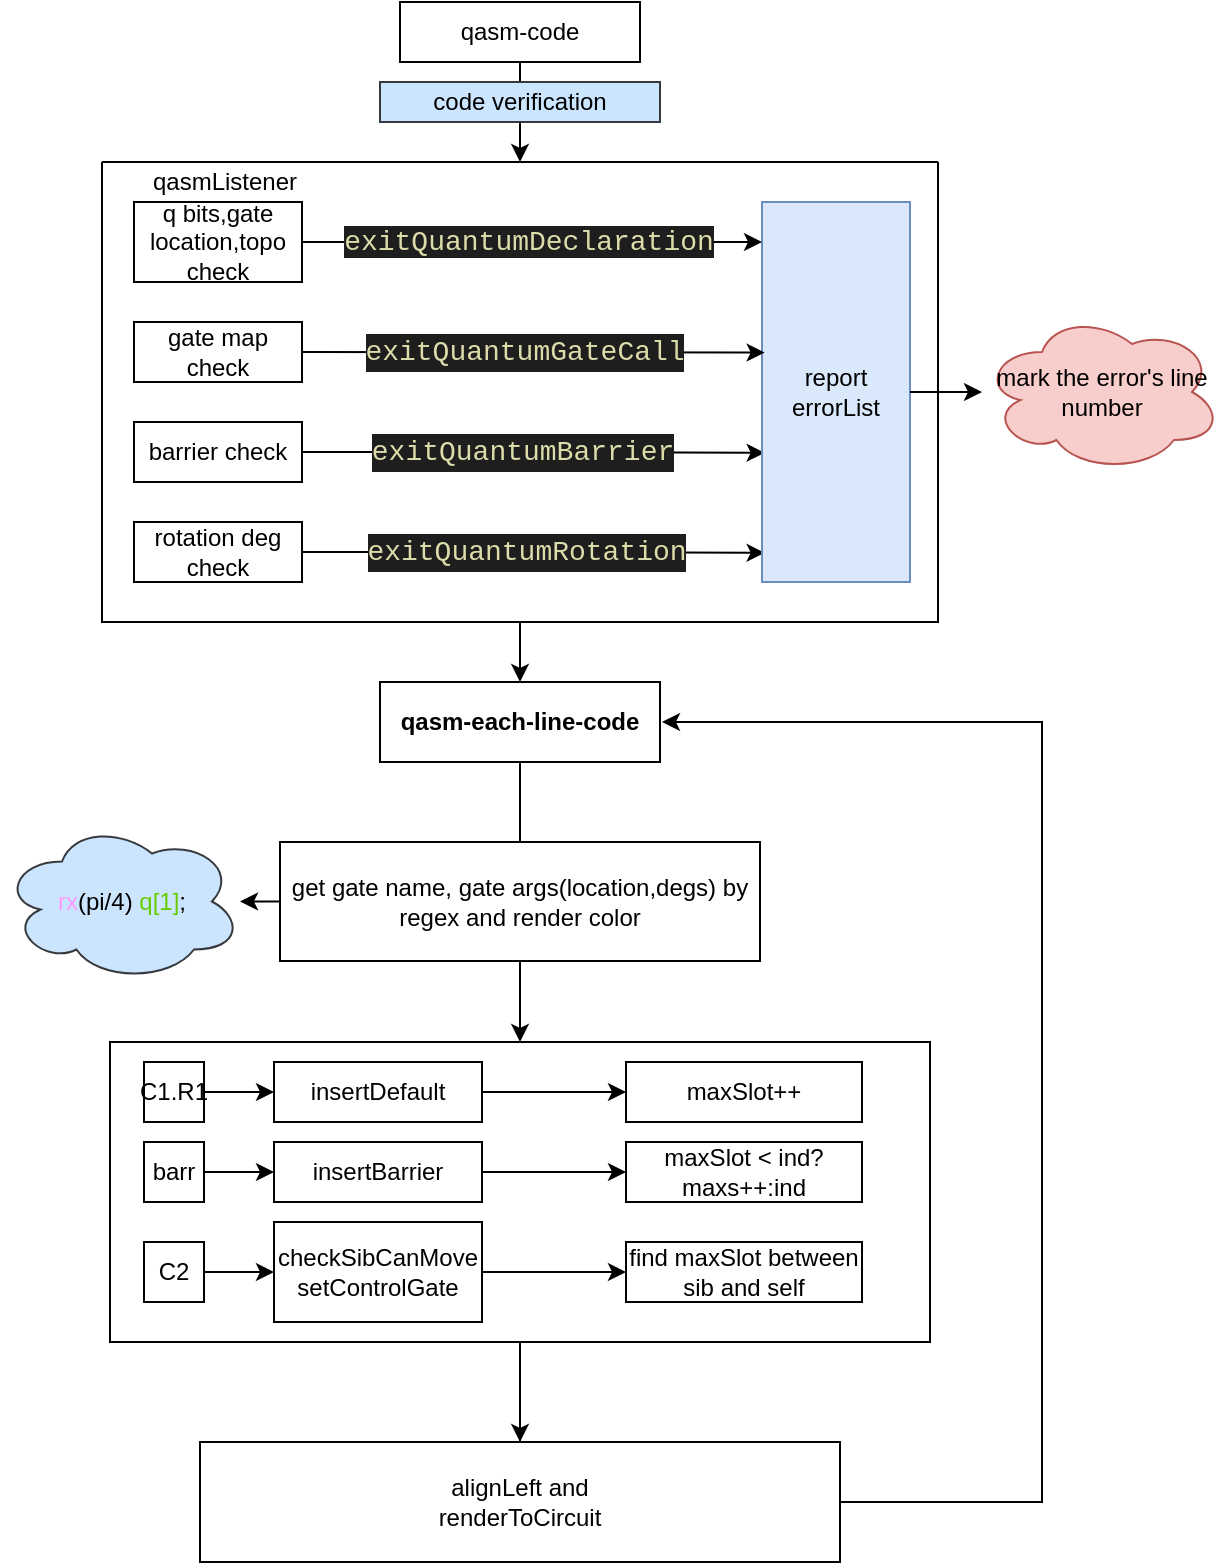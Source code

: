 <mxfile version="14.9.8" type="github"><diagram id="P5BuDmds9h8rDRaP6XIF" name="Page-1"><mxGraphModel dx="2062" dy="1066" grid="1" gridSize="10" guides="1" tooltips="1" connect="1" arrows="1" fold="1" page="1" pageScale="1" pageWidth="827" pageHeight="1169" math="0" shadow="0"><root><mxCell id="0"/><mxCell id="1" parent="0"/><mxCell id="idVMLX_s4aZ1prpRG_bz-1" value="qasm-code" style="rounded=0;whiteSpace=wrap;html=1;" vertex="1" parent="1"><mxGeometry x="199" y="30" width="120" height="30" as="geometry"/></mxCell><mxCell id="idVMLX_s4aZ1prpRG_bz-2" value="" style="endArrow=classic;html=1;exitX=0.5;exitY=1;exitDx=0;exitDy=0;entryX=0.5;entryY=0;entryDx=0;entryDy=0;" edge="1" parent="1" source="idVMLX_s4aZ1prpRG_bz-1" target="idVMLX_s4aZ1prpRG_bz-7"><mxGeometry width="50" height="50" relative="1" as="geometry"><mxPoint x="218" y="600" as="sourcePoint"/><mxPoint x="242" y="110" as="targetPoint"/><Array as="points"/></mxGeometry></mxCell><mxCell id="idVMLX_s4aZ1prpRG_bz-32" value="" style="edgeStyle=orthogonalEdgeStyle;rounded=0;orthogonalLoop=1;jettySize=auto;html=1;" edge="1" parent="1" source="idVMLX_s4aZ1prpRG_bz-7" target="idVMLX_s4aZ1prpRG_bz-31"><mxGeometry relative="1" as="geometry"/></mxCell><mxCell id="idVMLX_s4aZ1prpRG_bz-7" value="" style="swimlane;startSize=0;" vertex="1" parent="1"><mxGeometry x="50" y="110" width="418" height="230" as="geometry"/></mxCell><mxCell id="idVMLX_s4aZ1prpRG_bz-8" value="qasmListener" style="text;html=1;align=center;verticalAlign=middle;resizable=0;points=[];autosize=1;strokeColor=none;" vertex="1" parent="idVMLX_s4aZ1prpRG_bz-7"><mxGeometry x="16" width="90" height="20" as="geometry"/></mxCell><mxCell id="idVMLX_s4aZ1prpRG_bz-10" value="q bits,gate location,topo check" style="rounded=0;whiteSpace=wrap;html=1;" vertex="1" parent="idVMLX_s4aZ1prpRG_bz-7"><mxGeometry x="16" y="20" width="84" height="40" as="geometry"/></mxCell><mxCell id="idVMLX_s4aZ1prpRG_bz-11" value="gate map check" style="rounded=0;whiteSpace=wrap;html=1;" vertex="1" parent="idVMLX_s4aZ1prpRG_bz-7"><mxGeometry x="16" y="80" width="84" height="30" as="geometry"/></mxCell><mxCell id="idVMLX_s4aZ1prpRG_bz-22" style="edgeStyle=orthogonalEdgeStyle;rounded=0;orthogonalLoop=1;jettySize=auto;html=1;entryX=0.018;entryY=0.66;entryDx=0;entryDy=0;entryPerimeter=0;" edge="1" parent="idVMLX_s4aZ1prpRG_bz-7" source="idVMLX_s4aZ1prpRG_bz-12" target="idVMLX_s4aZ1prpRG_bz-17"><mxGeometry relative="1" as="geometry"/></mxCell><mxCell id="idVMLX_s4aZ1prpRG_bz-24" value="&lt;div style=&quot;color: rgb(212 , 212 , 212) ; background-color: rgb(30 , 30 , 30) ; font-family: &amp;#34;consolas&amp;#34; , &amp;#34;courier new&amp;#34; , monospace ; font-size: 14px ; line-height: 19px&quot;&gt;&lt;span style=&quot;color: #dcdcaa&quot;&gt;exitQuantumBarrier&lt;/span&gt;&lt;/div&gt;" style="edgeLabel;html=1;align=center;verticalAlign=middle;resizable=0;points=[];" vertex="1" connectable="0" parent="idVMLX_s4aZ1prpRG_bz-22"><mxGeometry x="-0.187" y="-1" relative="1" as="geometry"><mxPoint x="16" y="-1" as="offset"/></mxGeometry></mxCell><mxCell id="idVMLX_s4aZ1prpRG_bz-12" value="barrier check" style="rounded=0;whiteSpace=wrap;html=1;" vertex="1" parent="idVMLX_s4aZ1prpRG_bz-7"><mxGeometry x="16" y="130" width="84" height="30" as="geometry"/></mxCell><mxCell id="idVMLX_s4aZ1prpRG_bz-27" style="edgeStyle=orthogonalEdgeStyle;rounded=0;orthogonalLoop=1;jettySize=auto;html=1;entryX=0.018;entryY=0.923;entryDx=0;entryDy=0;entryPerimeter=0;" edge="1" parent="idVMLX_s4aZ1prpRG_bz-7" source="idVMLX_s4aZ1prpRG_bz-13" target="idVMLX_s4aZ1prpRG_bz-17"><mxGeometry relative="1" as="geometry"/></mxCell><mxCell id="idVMLX_s4aZ1prpRG_bz-28" value="&lt;div style=&quot;color: rgb(212 , 212 , 212) ; background-color: rgb(30 , 30 , 30) ; font-family: &amp;#34;consolas&amp;#34; , &amp;#34;courier new&amp;#34; , monospace ; font-size: 14px ; line-height: 19px&quot;&gt;&lt;span style=&quot;color: #dcdcaa&quot;&gt;exitQuantumRotation&lt;/span&gt;&lt;/div&gt;" style="edgeLabel;html=1;align=center;verticalAlign=middle;resizable=0;points=[];" vertex="1" connectable="0" parent="idVMLX_s4aZ1prpRG_bz-27"><mxGeometry x="-0.268" y="1" relative="1" as="geometry"><mxPoint x="27" y="1" as="offset"/></mxGeometry></mxCell><mxCell id="idVMLX_s4aZ1prpRG_bz-13" value="rotation deg check" style="rounded=0;whiteSpace=wrap;html=1;" vertex="1" parent="idVMLX_s4aZ1prpRG_bz-7"><mxGeometry x="16" y="180" width="84" height="30" as="geometry"/></mxCell><mxCell id="idVMLX_s4aZ1prpRG_bz-17" value="report errorList" style="rounded=0;whiteSpace=wrap;html=1;fillColor=#dae8fc;strokeColor=#6c8ebf;" vertex="1" parent="idVMLX_s4aZ1prpRG_bz-7"><mxGeometry x="330" y="20" width="74" height="190" as="geometry"/></mxCell><mxCell id="idVMLX_s4aZ1prpRG_bz-18" value="" style="endArrow=classic;html=1;exitX=1;exitY=0.5;exitDx=0;exitDy=0;" edge="1" parent="idVMLX_s4aZ1prpRG_bz-7" source="idVMLX_s4aZ1prpRG_bz-10"><mxGeometry width="50" height="50" relative="1" as="geometry"><mxPoint x="126" y="80" as="sourcePoint"/><mxPoint x="330" y="40" as="targetPoint"/></mxGeometry></mxCell><mxCell id="idVMLX_s4aZ1prpRG_bz-19" value="&lt;div style=&quot;color: rgb(212 , 212 , 212) ; background-color: rgb(30 , 30 , 30) ; font-family: &amp;#34;consolas&amp;#34; , &amp;#34;courier new&amp;#34; , monospace ; font-size: 14px ; line-height: 19px&quot;&gt;&lt;br&gt;&lt;/div&gt;" style="edgeLabel;html=1;align=center;verticalAlign=middle;resizable=0;points=[];" vertex="1" connectable="0" parent="idVMLX_s4aZ1prpRG_bz-18"><mxGeometry x="-0.236" relative="1" as="geometry"><mxPoint as="offset"/></mxGeometry></mxCell><mxCell id="idVMLX_s4aZ1prpRG_bz-25" value="&lt;span style=&quot;color: rgb(220 , 220 , 170) ; font-family: &amp;#34;consolas&amp;#34; , &amp;#34;courier new&amp;#34; , monospace ; font-size: 14px ; background-color: rgb(30 , 30 , 30)&quot;&gt;exitQuantumDeclaration&lt;/span&gt;" style="edgeLabel;html=1;align=center;verticalAlign=middle;resizable=0;points=[];" vertex="1" connectable="0" parent="idVMLX_s4aZ1prpRG_bz-18"><mxGeometry x="-0.616" y="-3" relative="1" as="geometry"><mxPoint x="69" y="-3" as="offset"/></mxGeometry></mxCell><mxCell id="idVMLX_s4aZ1prpRG_bz-20" value="" style="endArrow=classic;html=1;entryX=0.018;entryY=0.396;entryDx=0;entryDy=0;entryPerimeter=0;exitX=1;exitY=0.5;exitDx=0;exitDy=0;" edge="1" parent="idVMLX_s4aZ1prpRG_bz-7" source="idVMLX_s4aZ1prpRG_bz-11" target="idVMLX_s4aZ1prpRG_bz-17"><mxGeometry width="50" height="50" relative="1" as="geometry"><mxPoint x="176" y="220" as="sourcePoint"/><mxPoint x="226" y="170" as="targetPoint"/></mxGeometry></mxCell><mxCell id="idVMLX_s4aZ1prpRG_bz-21" value="&lt;div style=&quot;color: rgb(212 , 212 , 212) ; background-color: rgb(30 , 30 , 30) ; font-family: &amp;#34;consolas&amp;#34; , &amp;#34;courier new&amp;#34; , monospace ; font-size: 14px ; line-height: 19px&quot;&gt;&lt;span style=&quot;color: #dcdcaa&quot;&gt;exitQuantumGateCall&lt;/span&gt;&lt;/div&gt;" style="edgeLabel;html=1;align=center;verticalAlign=middle;resizable=0;points=[];" vertex="1" connectable="0" parent="idVMLX_s4aZ1prpRG_bz-20"><mxGeometry x="-0.121" relative="1" as="geometry"><mxPoint x="9" as="offset"/></mxGeometry></mxCell><mxCell id="idVMLX_s4aZ1prpRG_bz-29" value="mark the error's line number&lt;br&gt;" style="ellipse;shape=cloud;whiteSpace=wrap;html=1;rounded=0;strokeColor=#b85450;fillColor=#f8cecc;" vertex="1" parent="1"><mxGeometry x="490" y="185" width="120" height="80" as="geometry"/></mxCell><mxCell id="idVMLX_s4aZ1prpRG_bz-30" value="" style="edgeStyle=orthogonalEdgeStyle;rounded=0;orthogonalLoop=1;jettySize=auto;html=1;" edge="1" parent="1" source="idVMLX_s4aZ1prpRG_bz-17" target="idVMLX_s4aZ1prpRG_bz-29"><mxGeometry relative="1" as="geometry"/></mxCell><mxCell id="idVMLX_s4aZ1prpRG_bz-35" value="" style="edgeStyle=orthogonalEdgeStyle;rounded=0;orthogonalLoop=1;jettySize=auto;html=1;" edge="1" parent="1" source="idVMLX_s4aZ1prpRG_bz-31" target="idVMLX_s4aZ1prpRG_bz-34"><mxGeometry relative="1" as="geometry"/></mxCell><mxCell id="idVMLX_s4aZ1prpRG_bz-31" value="qasm-each-line-code" style="whiteSpace=wrap;html=1;fontStyle=1;startSize=0;" vertex="1" parent="1"><mxGeometry x="189" y="370" width="140" height="40" as="geometry"/></mxCell><mxCell id="idVMLX_s4aZ1prpRG_bz-33" value="code verification" style="text;html=1;strokeColor=#36393d;fillColor=#cce5ff;align=center;verticalAlign=middle;whiteSpace=wrap;rounded=0;" vertex="1" parent="1"><mxGeometry x="189" y="70" width="140" height="20" as="geometry"/></mxCell><mxCell id="idVMLX_s4aZ1prpRG_bz-36" style="edgeStyle=orthogonalEdgeStyle;rounded=0;orthogonalLoop=1;jettySize=auto;html=1;" edge="1" parent="1" source="idVMLX_s4aZ1prpRG_bz-34"><mxGeometry relative="1" as="geometry"><mxPoint x="330" y="390" as="targetPoint"/><Array as="points"><mxPoint x="259" y="780"/><mxPoint x="520" y="780"/><mxPoint x="520" y="390"/></Array></mxGeometry></mxCell><mxCell id="idVMLX_s4aZ1prpRG_bz-67" value="" style="edgeStyle=orthogonalEdgeStyle;rounded=0;orthogonalLoop=1;jettySize=auto;html=1;" edge="1" parent="1" source="idVMLX_s4aZ1prpRG_bz-34" target="idVMLX_s4aZ1prpRG_bz-65"><mxGeometry relative="1" as="geometry"/></mxCell><mxCell id="idVMLX_s4aZ1prpRG_bz-34" value="" style="whiteSpace=wrap;html=1;fontStyle=1;startSize=0;" vertex="1" parent="1"><mxGeometry x="54" y="550" width="410" height="150" as="geometry"/></mxCell><mxCell id="idVMLX_s4aZ1prpRG_bz-41" value="" style="edgeStyle=orthogonalEdgeStyle;rounded=0;orthogonalLoop=1;jettySize=auto;html=1;" edge="1" parent="1" source="idVMLX_s4aZ1prpRG_bz-39" target="idVMLX_s4aZ1prpRG_bz-40"><mxGeometry relative="1" as="geometry"/></mxCell><mxCell id="idVMLX_s4aZ1prpRG_bz-39" value="C1.R1" style="whiteSpace=wrap;html=1;aspect=fixed;" vertex="1" parent="1"><mxGeometry x="71" y="560" width="30" height="30" as="geometry"/></mxCell><mxCell id="idVMLX_s4aZ1prpRG_bz-48" value="" style="edgeStyle=orthogonalEdgeStyle;rounded=0;orthogonalLoop=1;jettySize=auto;html=1;" edge="1" parent="1" source="idVMLX_s4aZ1prpRG_bz-40" target="idVMLX_s4aZ1prpRG_bz-47"><mxGeometry relative="1" as="geometry"/></mxCell><mxCell id="idVMLX_s4aZ1prpRG_bz-40" value="insertDefault" style="whiteSpace=wrap;html=1;" vertex="1" parent="1"><mxGeometry x="136" y="560" width="104" height="30" as="geometry"/></mxCell><mxCell id="idVMLX_s4aZ1prpRG_bz-51" value="" style="edgeStyle=orthogonalEdgeStyle;rounded=0;orthogonalLoop=1;jettySize=auto;html=1;" edge="1" parent="1" source="idVMLX_s4aZ1prpRG_bz-43" target="idVMLX_s4aZ1prpRG_bz-46"><mxGeometry relative="1" as="geometry"/></mxCell><mxCell id="idVMLX_s4aZ1prpRG_bz-43" value="barr" style="whiteSpace=wrap;html=1;aspect=fixed;" vertex="1" parent="1"><mxGeometry x="71" y="600" width="30" height="30" as="geometry"/></mxCell><mxCell id="idVMLX_s4aZ1prpRG_bz-50" value="" style="edgeStyle=orthogonalEdgeStyle;rounded=0;orthogonalLoop=1;jettySize=auto;html=1;" edge="1" parent="1" source="idVMLX_s4aZ1prpRG_bz-46" target="idVMLX_s4aZ1prpRG_bz-49"><mxGeometry relative="1" as="geometry"/></mxCell><mxCell id="idVMLX_s4aZ1prpRG_bz-46" value="insertBarrier" style="whiteSpace=wrap;html=1;" vertex="1" parent="1"><mxGeometry x="136" y="600" width="104" height="30" as="geometry"/></mxCell><mxCell id="idVMLX_s4aZ1prpRG_bz-47" value="maxSlot++" style="whiteSpace=wrap;html=1;" vertex="1" parent="1"><mxGeometry x="312" y="560" width="118" height="30" as="geometry"/></mxCell><mxCell id="idVMLX_s4aZ1prpRG_bz-49" value="maxSlot &amp;lt; ind? maxs++:ind" style="whiteSpace=wrap;html=1;" vertex="1" parent="1"><mxGeometry x="312" y="600" width="118" height="30" as="geometry"/></mxCell><mxCell id="idVMLX_s4aZ1prpRG_bz-57" value="" style="edgeStyle=orthogonalEdgeStyle;rounded=0;orthogonalLoop=1;jettySize=auto;html=1;" edge="1" parent="1" source="idVMLX_s4aZ1prpRG_bz-55" target="idVMLX_s4aZ1prpRG_bz-56"><mxGeometry relative="1" as="geometry"/></mxCell><mxCell id="idVMLX_s4aZ1prpRG_bz-55" value="C2" style="whiteSpace=wrap;html=1;aspect=fixed;" vertex="1" parent="1"><mxGeometry x="71" y="650" width="30" height="30" as="geometry"/></mxCell><mxCell id="idVMLX_s4aZ1prpRG_bz-59" value="" style="edgeStyle=orthogonalEdgeStyle;rounded=0;orthogonalLoop=1;jettySize=auto;html=1;" edge="1" parent="1" source="idVMLX_s4aZ1prpRG_bz-56" target="idVMLX_s4aZ1prpRG_bz-58"><mxGeometry relative="1" as="geometry"/></mxCell><mxCell id="idVMLX_s4aZ1prpRG_bz-56" value="checkSibCanMove&lt;br&gt;setControlGate" style="whiteSpace=wrap;html=1;" vertex="1" parent="1"><mxGeometry x="136" y="640" width="104" height="50" as="geometry"/></mxCell><mxCell id="idVMLX_s4aZ1prpRG_bz-58" value="find maxSlot between sib and self" style="whiteSpace=wrap;html=1;" vertex="1" parent="1"><mxGeometry x="312" y="650" width="118" height="30" as="geometry"/></mxCell><mxCell id="idVMLX_s4aZ1prpRG_bz-63" value="" style="edgeStyle=orthogonalEdgeStyle;rounded=0;orthogonalLoop=1;jettySize=auto;html=1;" edge="1" parent="1" source="idVMLX_s4aZ1prpRG_bz-61" target="idVMLX_s4aZ1prpRG_bz-62"><mxGeometry relative="1" as="geometry"/></mxCell><mxCell id="idVMLX_s4aZ1prpRG_bz-61" value="get gate name, gate args(location,degs) by regex and render color" style="rounded=0;whiteSpace=wrap;html=1;" vertex="1" parent="1"><mxGeometry x="139" y="450" width="240" height="59.5" as="geometry"/></mxCell><mxCell id="idVMLX_s4aZ1prpRG_bz-62" value="&lt;font color=&quot;#ff99ff&quot;&gt;rx&lt;/font&gt;(pi/4) &lt;font color=&quot;#66cc00&quot;&gt;q[1]&lt;/font&gt;;" style="ellipse;shape=cloud;whiteSpace=wrap;html=1;rounded=0;fillColor=#cce5ff;strokeColor=#36393d;" vertex="1" parent="1"><mxGeometry y="439.75" width="120" height="80" as="geometry"/></mxCell><mxCell id="idVMLX_s4aZ1prpRG_bz-65" value="alignLeft and&lt;br&gt;renderToCircuit" style="rounded=0;whiteSpace=wrap;html=1;" vertex="1" parent="1"><mxGeometry x="99" y="750" width="320" height="60" as="geometry"/></mxCell></root></mxGraphModel></diagram></mxfile>